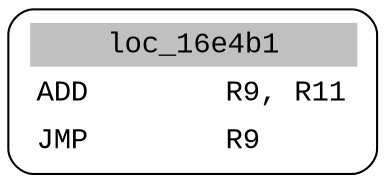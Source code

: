 digraph asm_graph {
1941 [
shape="Mrecord" fontname="Courier New"label =<<table border="0" cellborder="0" cellpadding="3"><tr><td align="center" colspan="2" bgcolor="grey">loc_16e4b1</td></tr><tr><td align="left">ADD        R9, R11</td></tr><tr><td align="left">JMP        R9</td></tr></table>> ];
}
